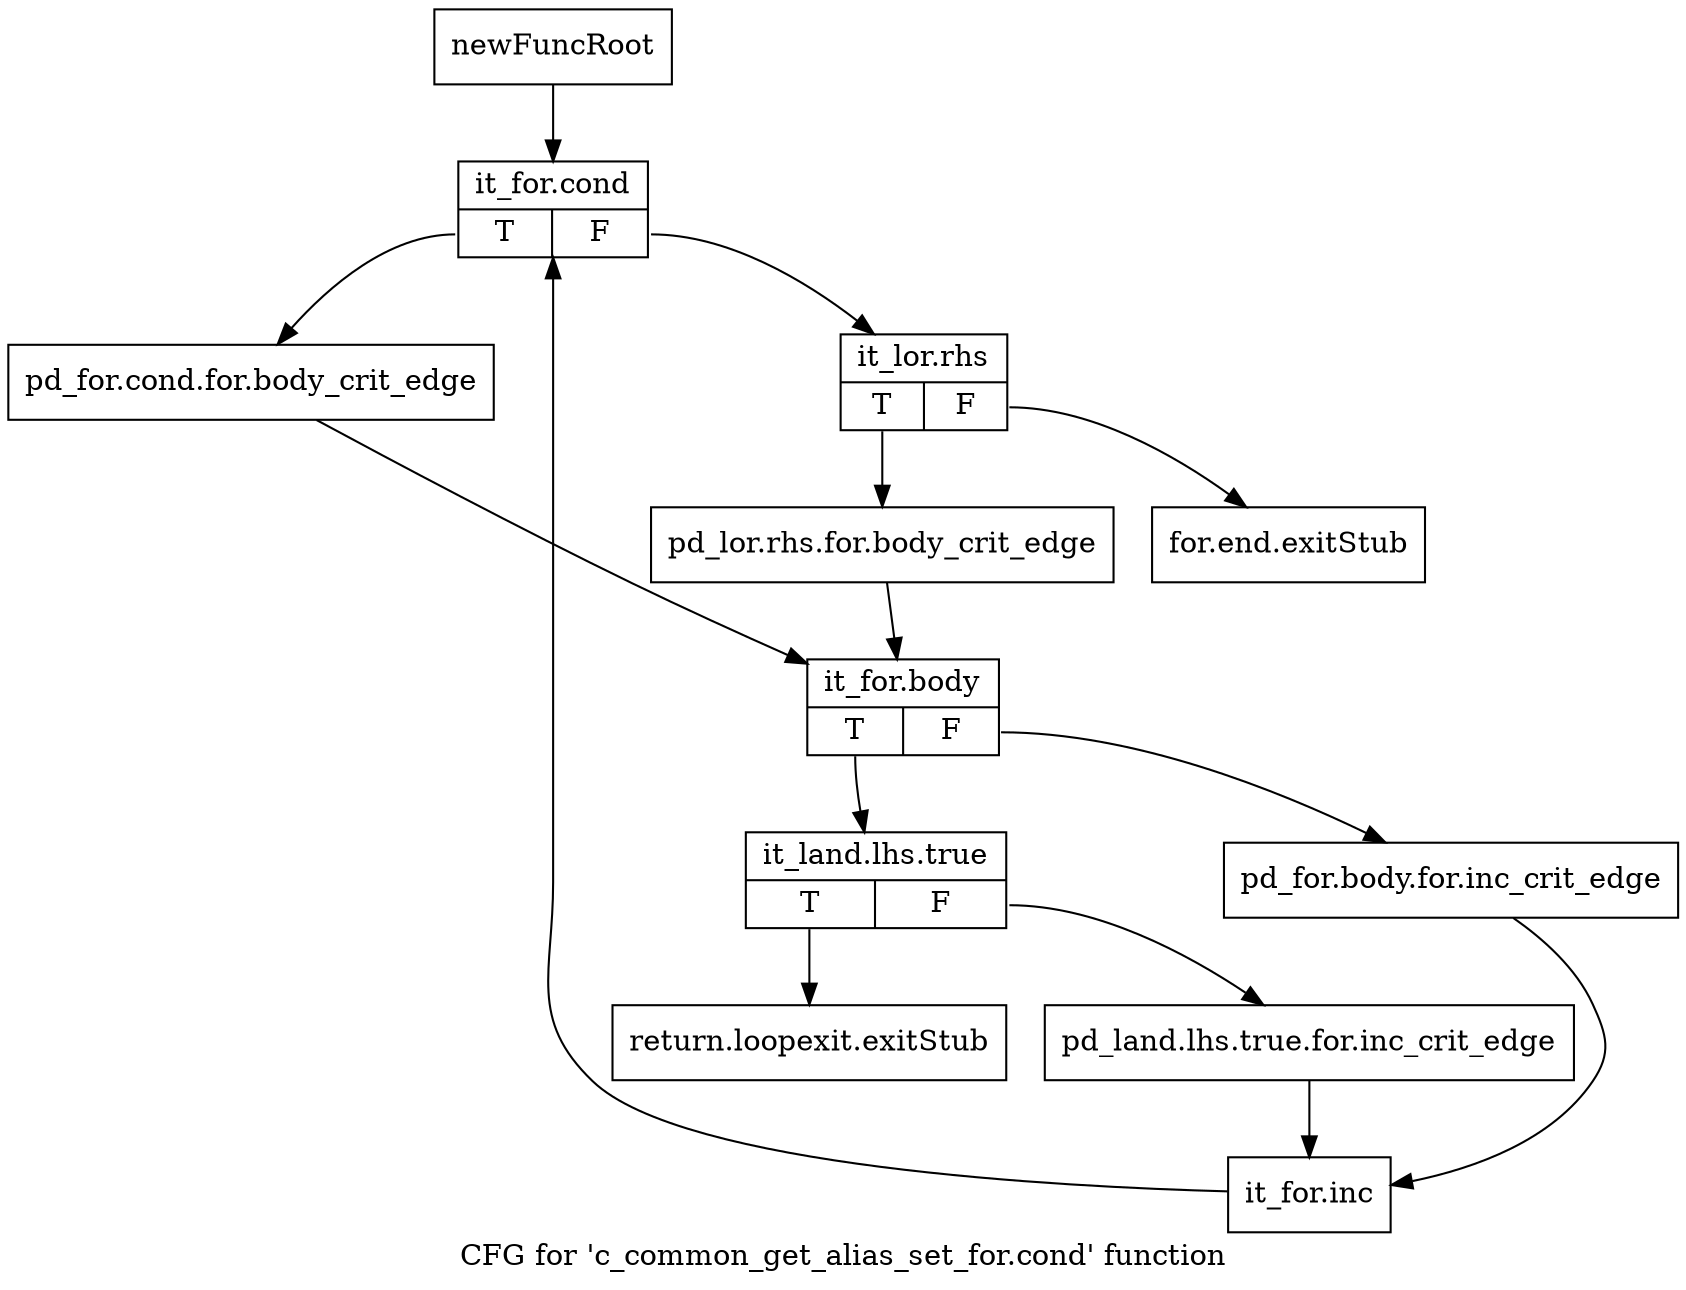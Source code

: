 digraph "CFG for 'c_common_get_alias_set_for.cond' function" {
	label="CFG for 'c_common_get_alias_set_for.cond' function";

	Node0xa131c30 [shape=record,label="{newFuncRoot}"];
	Node0xa131c30 -> Node0xa131d20;
	Node0xa131c80 [shape=record,label="{for.end.exitStub}"];
	Node0xa131cd0 [shape=record,label="{return.loopexit.exitStub}"];
	Node0xa131d20 [shape=record,label="{it_for.cond|{<s0>T|<s1>F}}"];
	Node0xa131d20:s0 -> Node0xa131e10;
	Node0xa131d20:s1 -> Node0xa131d70;
	Node0xa131d70 [shape=record,label="{it_lor.rhs|{<s0>T|<s1>F}}"];
	Node0xa131d70:s0 -> Node0xa131dc0;
	Node0xa131d70:s1 -> Node0xa131c80;
	Node0xa131dc0 [shape=record,label="{pd_lor.rhs.for.body_crit_edge}"];
	Node0xa131dc0 -> Node0xa131e60;
	Node0xa131e10 [shape=record,label="{pd_for.cond.for.body_crit_edge}"];
	Node0xa131e10 -> Node0xa131e60;
	Node0xa131e60 [shape=record,label="{it_for.body|{<s0>T|<s1>F}}"];
	Node0xa131e60:s0 -> Node0xa131f00;
	Node0xa131e60:s1 -> Node0xa131eb0;
	Node0xa131eb0 [shape=record,label="{pd_for.body.for.inc_crit_edge}"];
	Node0xa131eb0 -> Node0xa131fa0;
	Node0xa131f00 [shape=record,label="{it_land.lhs.true|{<s0>T|<s1>F}}"];
	Node0xa131f00:s0 -> Node0xa131cd0;
	Node0xa131f00:s1 -> Node0xa131f50;
	Node0xa131f50 [shape=record,label="{pd_land.lhs.true.for.inc_crit_edge}"];
	Node0xa131f50 -> Node0xa131fa0;
	Node0xa131fa0 [shape=record,label="{it_for.inc}"];
	Node0xa131fa0 -> Node0xa131d20;
}
